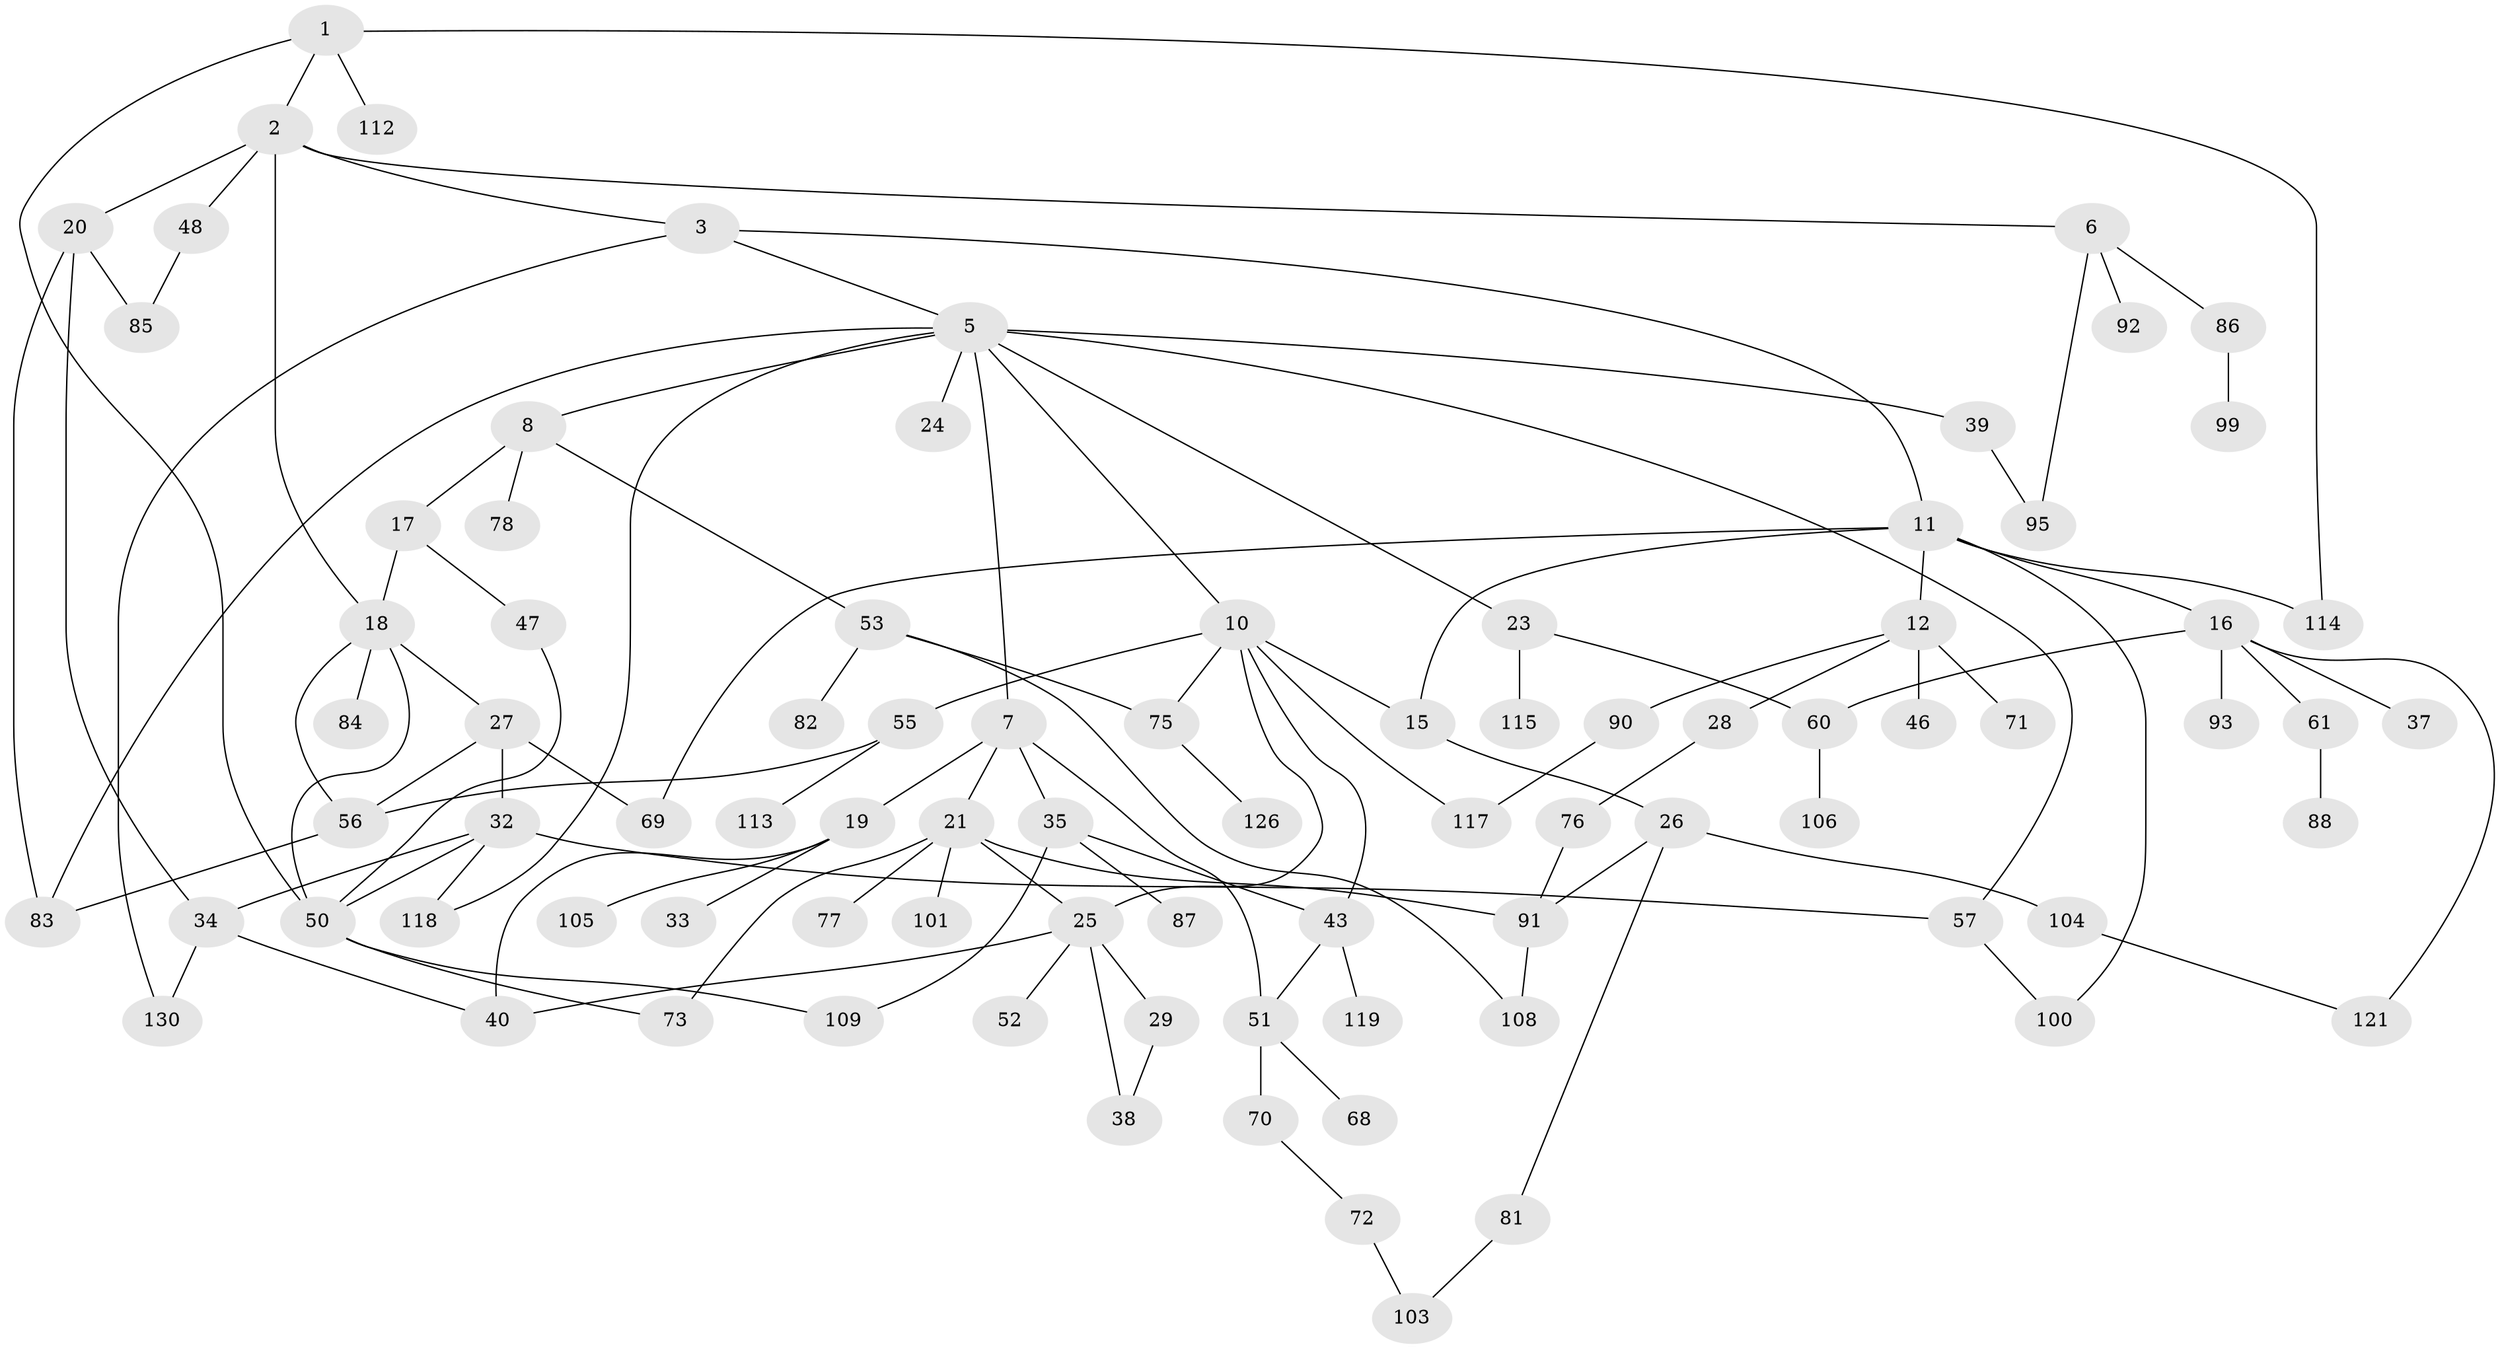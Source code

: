 // original degree distribution, {2: 0.3153846153846154, 7: 0.015384615384615385, 4: 0.11538461538461539, 6: 0.03076923076923077, 3: 0.2, 5: 0.05384615384615385, 1: 0.2692307692307692}
// Generated by graph-tools (version 1.1) at 2025/10/02/27/25 16:10:53]
// undirected, 87 vertices, 120 edges
graph export_dot {
graph [start="1"]
  node [color=gray90,style=filled];
  1 [super="+4"];
  2 [super="+13"];
  3 [super="+64"];
  5 [super="+14"];
  6 [super="+9"];
  7;
  8 [super="+65"];
  10 [super="+30"];
  11 [super="+54"];
  12 [super="+41"];
  15 [super="+79"];
  16 [super="+22"];
  17;
  18 [super="+74"];
  19 [super="+31"];
  20 [super="+59"];
  21 [super="+80"];
  23 [super="+96"];
  24 [super="+66"];
  25 [super="+63"];
  26 [super="+45"];
  27 [super="+42"];
  28 [super="+128"];
  29 [super="+97"];
  32 [super="+36"];
  33;
  34 [super="+94"];
  35 [super="+67"];
  37;
  38;
  39;
  40 [super="+44"];
  43 [super="+107"];
  46;
  47;
  48 [super="+49"];
  50 [super="+58"];
  51 [super="+110"];
  52 [super="+89"];
  53 [super="+62"];
  55;
  56 [super="+122"];
  57 [super="+102"];
  60;
  61 [super="+116"];
  68;
  69 [super="+124"];
  70;
  71;
  72;
  73;
  75 [super="+98"];
  76;
  77;
  78;
  81;
  82;
  83 [super="+125"];
  84;
  85;
  86 [super="+127"];
  87;
  88;
  90 [super="+129"];
  91 [super="+123"];
  92;
  93;
  95 [super="+120"];
  99;
  100 [super="+111"];
  101;
  103;
  104;
  105;
  106;
  108;
  109;
  112;
  113;
  114;
  115;
  117;
  118;
  119;
  121;
  126;
  130;
  1 -- 2;
  1 -- 112;
  1 -- 114;
  1 -- 50;
  2 -- 3;
  2 -- 6;
  2 -- 18;
  2 -- 20;
  2 -- 48;
  3 -- 5;
  3 -- 11;
  3 -- 130;
  5 -- 7;
  5 -- 8;
  5 -- 10;
  5 -- 23;
  5 -- 83;
  5 -- 39;
  5 -- 118;
  5 -- 24;
  5 -- 57;
  6 -- 95;
  6 -- 86;
  6 -- 92;
  7 -- 19;
  7 -- 21;
  7 -- 35;
  7 -- 51;
  8 -- 17;
  8 -- 53;
  8 -- 78;
  10 -- 25;
  10 -- 117;
  10 -- 43;
  10 -- 55;
  10 -- 75;
  10 -- 15;
  11 -- 12;
  11 -- 15;
  11 -- 16;
  11 -- 69;
  11 -- 114;
  11 -- 100;
  12 -- 28;
  12 -- 71;
  12 -- 90;
  12 -- 46;
  15 -- 26;
  16 -- 37;
  16 -- 61;
  16 -- 93;
  16 -- 121;
  16 -- 60;
  17 -- 47;
  17 -- 18;
  18 -- 27;
  18 -- 84;
  18 -- 56;
  18 -- 50;
  19 -- 33;
  19 -- 40;
  19 -- 105;
  20 -- 34;
  20 -- 85;
  20 -- 83;
  21 -- 73;
  21 -- 77;
  21 -- 91;
  21 -- 101;
  21 -- 25;
  23 -- 60;
  23 -- 115;
  25 -- 29;
  25 -- 52;
  25 -- 40;
  25 -- 38;
  26 -- 104;
  26 -- 81;
  26 -- 91;
  27 -- 32;
  27 -- 69;
  27 -- 56;
  28 -- 76;
  29 -- 38;
  32 -- 57;
  32 -- 50;
  32 -- 118;
  32 -- 34;
  34 -- 130;
  34 -- 40;
  35 -- 87 [weight=2];
  35 -- 109;
  35 -- 43;
  39 -- 95;
  43 -- 119;
  43 -- 51;
  47 -- 50;
  48 -- 85;
  50 -- 73;
  50 -- 109;
  51 -- 68;
  51 -- 70;
  53 -- 75;
  53 -- 82;
  53 -- 108;
  55 -- 56;
  55 -- 113;
  56 -- 83;
  57 -- 100;
  60 -- 106;
  61 -- 88;
  70 -- 72;
  72 -- 103;
  75 -- 126;
  76 -- 91;
  81 -- 103;
  86 -- 99;
  90 -- 117;
  91 -- 108;
  104 -- 121;
}
